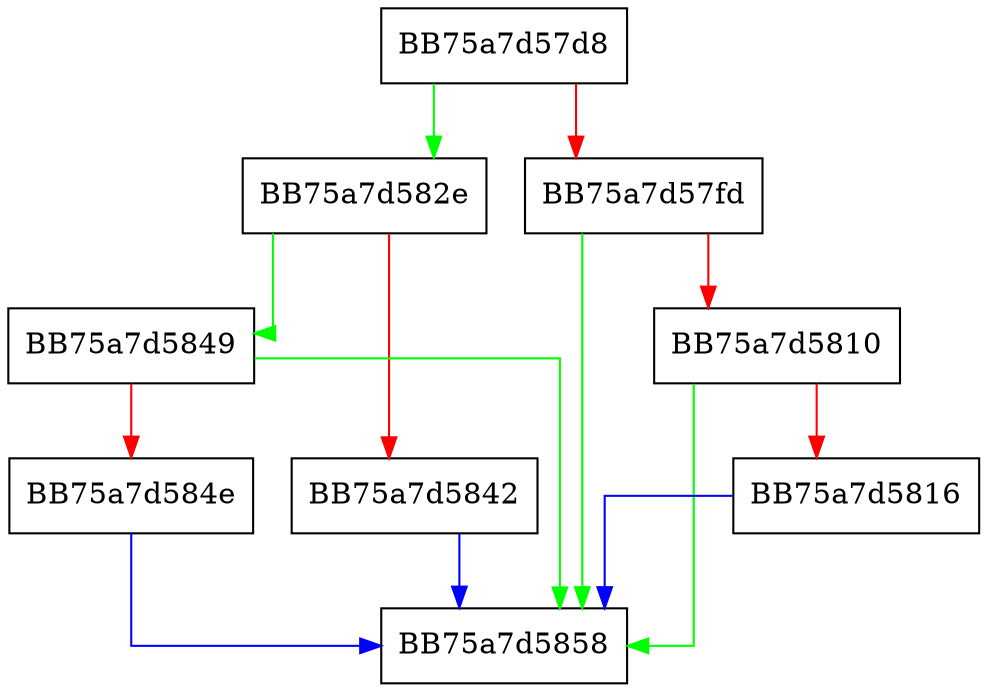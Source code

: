 digraph GetUserType {
  node [shape="box"];
  graph [splines=ortho];
  BB75a7d57d8 -> BB75a7d582e [color="green"];
  BB75a7d57d8 -> BB75a7d57fd [color="red"];
  BB75a7d57fd -> BB75a7d5858 [color="green"];
  BB75a7d57fd -> BB75a7d5810 [color="red"];
  BB75a7d5810 -> BB75a7d5858 [color="green"];
  BB75a7d5810 -> BB75a7d5816 [color="red"];
  BB75a7d5816 -> BB75a7d5858 [color="blue"];
  BB75a7d582e -> BB75a7d5849 [color="green"];
  BB75a7d582e -> BB75a7d5842 [color="red"];
  BB75a7d5842 -> BB75a7d5858 [color="blue"];
  BB75a7d5849 -> BB75a7d5858 [color="green"];
  BB75a7d5849 -> BB75a7d584e [color="red"];
  BB75a7d584e -> BB75a7d5858 [color="blue"];
}